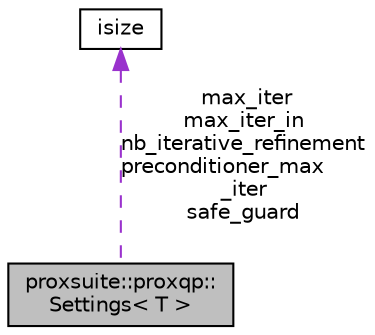 digraph "proxsuite::proxqp::Settings&lt; T &gt;"
{
 // LATEX_PDF_SIZE
  bgcolor="transparent";
  edge [fontname="Helvetica",fontsize="10",labelfontname="Helvetica",labelfontsize="10"];
  node [fontname="Helvetica",fontsize="10",shape=record];
  Node1 [label="proxsuite::proxqp::\lSettings\< T \>",height=0.2,width=0.4,color="black", fillcolor="grey75", style="filled", fontcolor="black",tooltip="This class defines the settings of PROXQP solvers with sparse and dense backends."];
  Node2 -> Node1 [dir="back",color="darkorchid3",fontsize="10",style="dashed",label=" max_iter\nmax_iter_in\nnb_iterative_refinement\npreconditioner_max\l_iter\nsafe_guard" ,fontname="Helvetica"];
  Node2 [label="isize",height=0.2,width=0.4,color="black",tooltip=" "];
}
